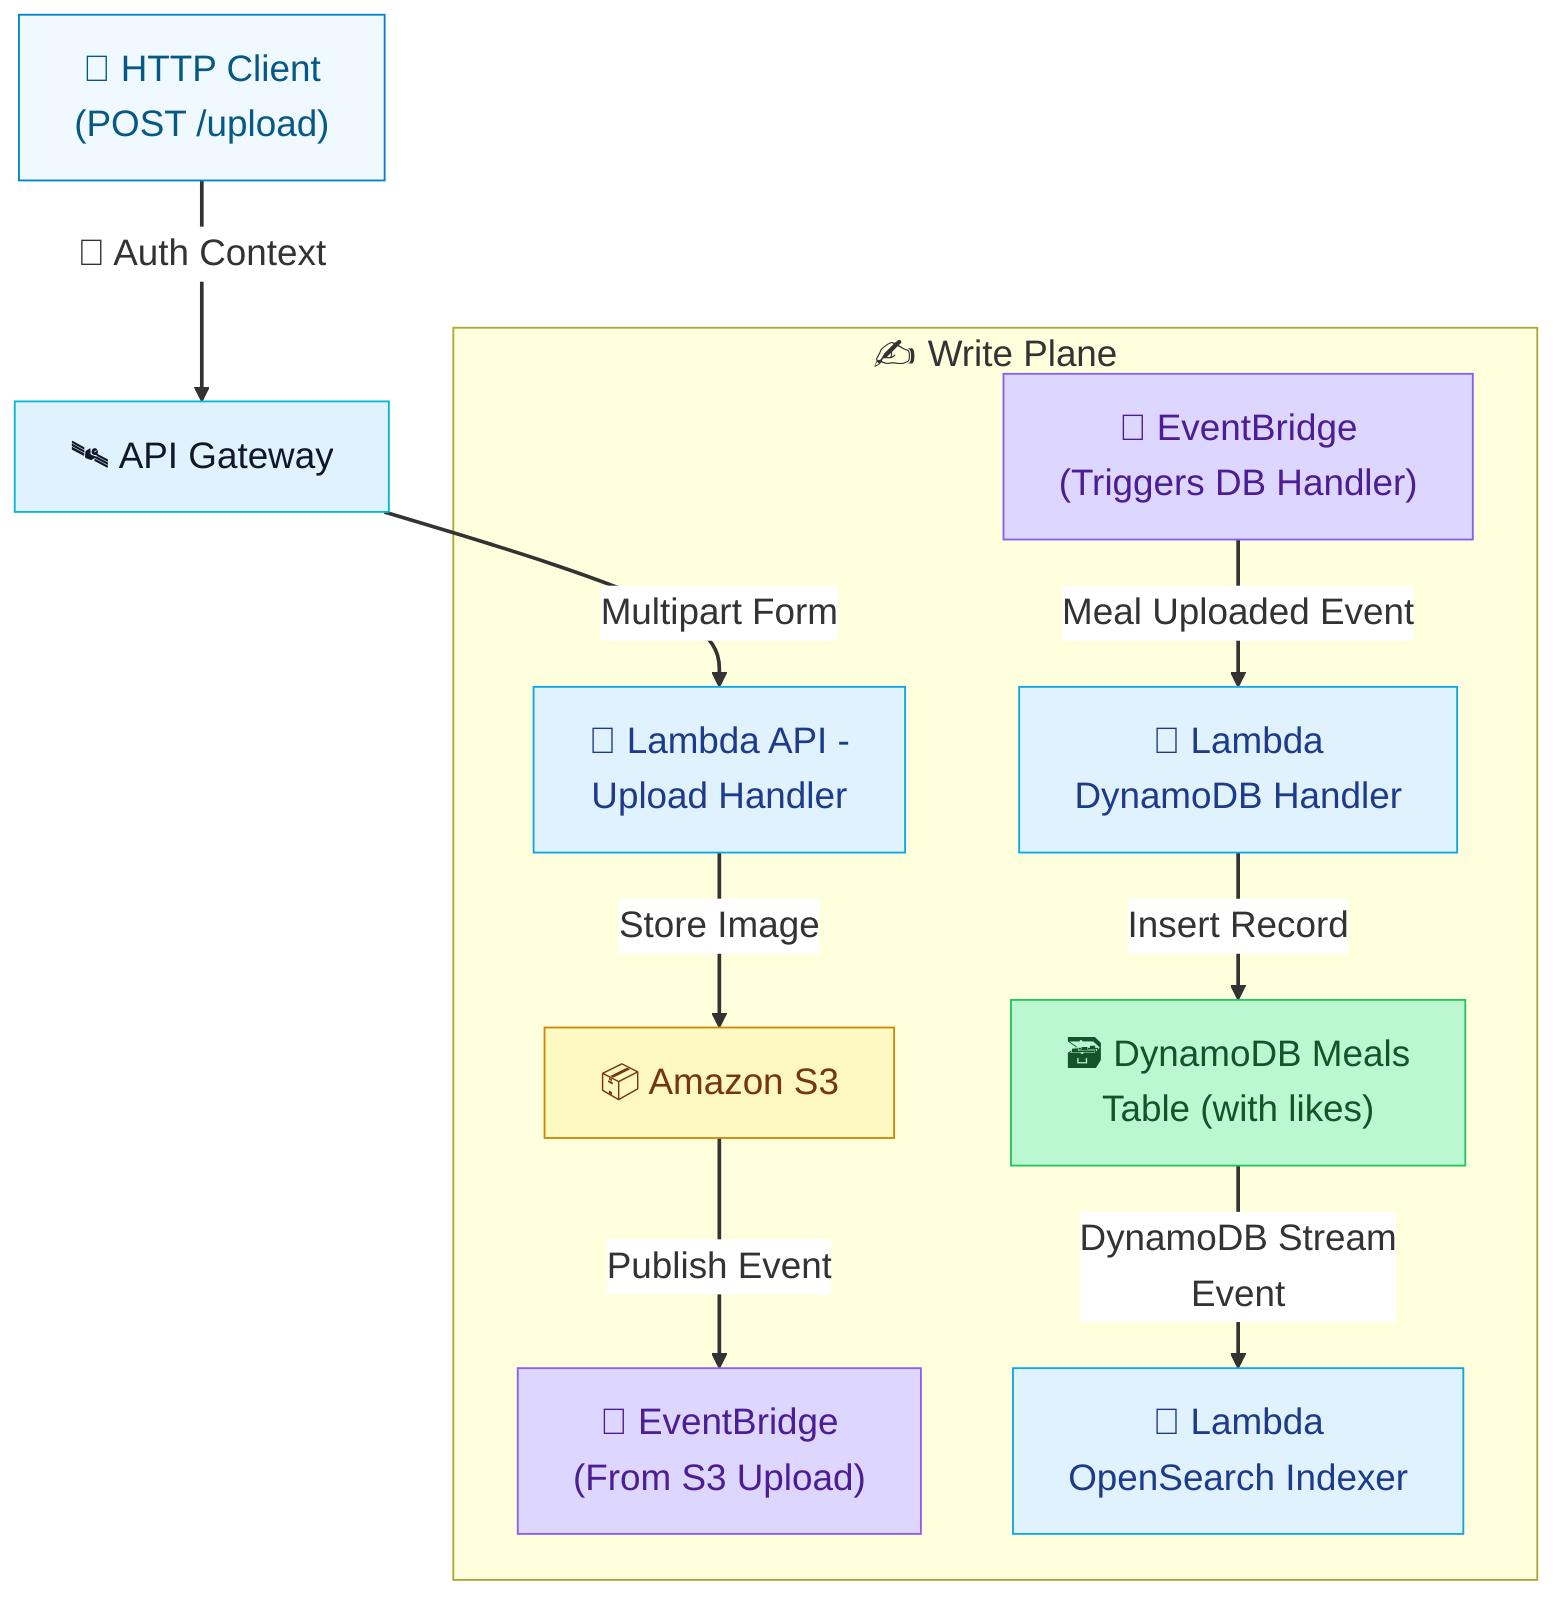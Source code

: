 %%{init: {"theme": "default", "themeVariables": { "fontSize": "20px", "primaryColor": "#E0F2FE", "edgeLabelBackground":"#ffffff"}}}%%
flowchart TD

  A["📨 HTTP Client<br/>(POST /upload)"]:::client
  %% X["🔐 Auth Context"]:::auth
  Y["🛰️ API Gateway"]:::apigw

  subgraph WRITE["✍️ Write Plane"]
    B["📡 Lambda API -<br/>Upload Handler"]:::lambda
    C["📦 Amazon S3"]:::s3
    D["🧩 EventBridge<br/>(From S3 Upload)"]:::event
    E["🧩 EventBridge<br/>(Triggers DB Handler)"]:::event
    F["📡 Lambda<br/>DynamoDB Handler"]:::lambda
    G["🗃️ DynamoDB Meals<br/>Table (with likes)"]:::ddb
    H["🔎 Lambda<br/>OpenSearch Indexer"]:::lambda
  end

  A -->|🔐 Auth Context| Y -->|Multipart Form| B
  B -->|Store Image| C
  C -->|Publish Event| D
  E -->|Meal Uploaded Event| F
  F -->|Insert Record| G
  G -->|DynamoDB Stream<br/>Event| H

  classDef client fill:#F0F9FF,stroke:#0284C7,color:#075985;
  classDef auth fill:#E0F2FE,stroke:#A3A3A3,color:#525252;
  classDef apigw fill:#E0F2FE,stroke:#06B6D4,color:#0F172A;
  classDef lambda fill:#E0F2FE,stroke:#0EA5E9,color:#1E3A8A;
  classDef s3 fill:#FEF9C3,stroke:#CA8A04,color:#78350F;
  classDef event fill:#DDD6FE,stroke:#8B5CF6,color:#4C1D95;
  classDef ddb fill:#BBF7D0,stroke:#22C55E,color:#14532D;
  classDef search fill:#F3E8FF,stroke:#A855F7,color:#6B21A8;

  linkStyle default stroke-width:2px,fill:none;